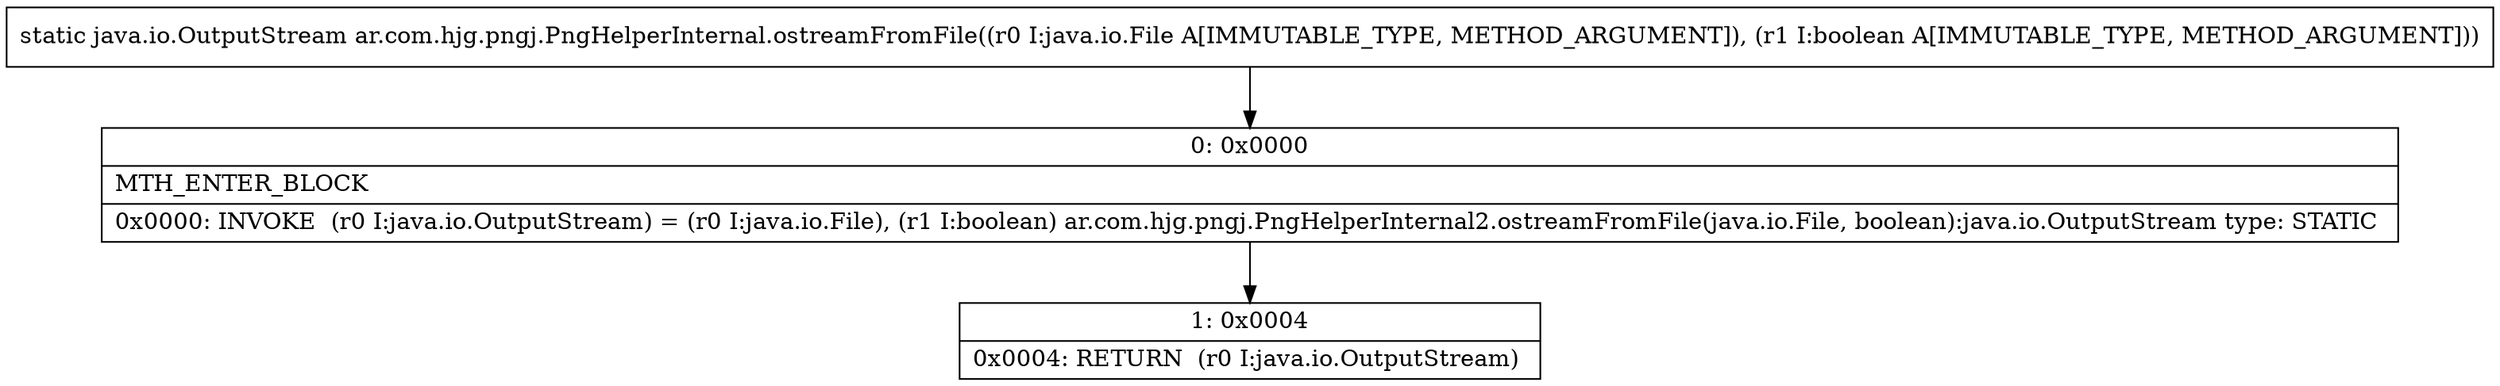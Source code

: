 digraph "CFG forar.com.hjg.pngj.PngHelperInternal.ostreamFromFile(Ljava\/io\/File;Z)Ljava\/io\/OutputStream;" {
Node_0 [shape=record,label="{0\:\ 0x0000|MTH_ENTER_BLOCK\l|0x0000: INVOKE  (r0 I:java.io.OutputStream) = (r0 I:java.io.File), (r1 I:boolean) ar.com.hjg.pngj.PngHelperInternal2.ostreamFromFile(java.io.File, boolean):java.io.OutputStream type: STATIC \l}"];
Node_1 [shape=record,label="{1\:\ 0x0004|0x0004: RETURN  (r0 I:java.io.OutputStream) \l}"];
MethodNode[shape=record,label="{static java.io.OutputStream ar.com.hjg.pngj.PngHelperInternal.ostreamFromFile((r0 I:java.io.File A[IMMUTABLE_TYPE, METHOD_ARGUMENT]), (r1 I:boolean A[IMMUTABLE_TYPE, METHOD_ARGUMENT])) }"];
MethodNode -> Node_0;
Node_0 -> Node_1;
}

